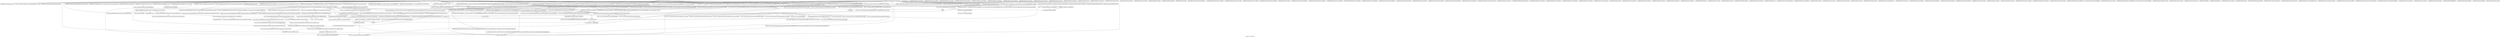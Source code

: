 digraph "Call graph: fix_ave_correlate.ll" {
	label="Call graph: fix_ave_correlate.ll";

	Node0x5577e49f6e60 [shape=record,label="{_ZN9LAMMPS_NS15FixAveCorrelateC2EPNS_6LAMMPSEiPPc}"];
	Node0x5577e49f6e60 -> Node0x5577e4a318f0;
	Node0x5577e49f6e60 -> Node0x5577e4a2fd70;
	Node0x5577e49f6e60 -> Node0x5577e4a2de90;
	Node0x5577e49f6e60 -> Node0x5577e4a91290;
	Node0x5577e49f6e60 -> Node0x5577e49a85e0;
	Node0x5577e49f6e60 -> Node0x5577e49a4b10;
	Node0x5577e49f6e60 -> Node0x5577e4aa85a0;
	Node0x5577e49f6e60 -> Node0x5577e4a9bbf0;
	Node0x5577e49f6e60 -> Node0x5577e4a8cd50;
	Node0x5577e49f6e60 -> Node0x5577e49a3cc0;
	Node0x5577e49f6e60 -> Node0x5577e49a1830;
	Node0x5577e49f6e60 -> Node0x5577e499ad00;
	Node0x5577e49f6e60 -> Node0x5577e499f9b0;
	Node0x5577e49f6e60 -> Node0x5577e49a88f0;
	Node0x5577e49f6e60 -> Node0x5577e4b32030;
	Node0x5577e49f6e60 -> Node0x5577e4aad550;
	Node0x5577e49f6e60 -> Node0x5577e49923a0;
	Node0x5577e49f6e60 -> Node0x5577e49aa320;
	Node0x5577e49f6e60 -> Node0x5577e4aad010;
	Node0x5577e49f6e60 -> Node0x5577e4975e70;
	Node0x5577e49f6e60 -> Node0x5577e49a0f90;
	Node0x5577e49f6e60 -> Node0x5577e4ab1df0;
	Node0x5577e49f6e60 -> Node0x5577e49acfb0;
	Node0x5577e49f6e60 -> Node0x5577e4979960;
	Node0x5577e49f6e60 -> Node0x5577e4aae5e0;
	Node0x5577e49f6e60 -> Node0x5577e4ab8430;
	Node0x5577e49f6e60 -> Node0x5577e4974b60;
	Node0x5577e49f6e60 -> Node0x5577e4974ab0;
	Node0x5577e49f6e60 -> Node0x5577e49798d0;
	Node0x5577e49f6e60 -> Node0x5577e4ac0e00;
	Node0x5577e49f6e60 -> Node0x5577e49783e0;
	Node0x5577e49f6e60 -> Node0x5577e49782c0;
	Node0x5577e49f6e60 -> Node0x5577e4979480;
	Node0x5577e49f6e60 -> Node0x5577e4979ab0;
	Node0x5577e49f6e60 -> Node0x5577e4abfd70;
	Node0x5577e49f6e60 -> Node0x5577e4977b90;
	Node0x5577e49f6e60 -> Node0x5577e4a2b820;
	Node0x5577e49f6e60 -> Node0x5577e4aa5560;
	Node0x5577e49f6e60 -> Node0x5577e4a29440;
	Node0x5577e49f6e60 -> Node0x5577e4b322d0;
	Node0x5577e49f6e60 -> Node0x5577e4ab3220;
	Node0x5577e49f6e60 -> Node0x5577e49e4030;
	Node0x5577e49f6e60 -> Node0x5577e4a27120;
	Node0x5577e49f6e60 -> Node0x5577e49799f0;
	Node0x5577e49f6e60 -> Node0x5577e4abbc40;
	Node0x5577e49f6e60 -> Node0x5577e4aecd10;
	Node0x5577e49f6e60 -> Node0x5577e49ec6e0;
	Node0x5577e49f6e60 -> Node0x5577e4a27630;
	Node0x5577e49f6e60 -> Node0x5577e4a25140;
	Node0x5577e49f6e60 -> Node0x5577e4a43d10;
	Node0x5577e49f6e60 -> Node0x5577e4976740;
	Node0x5577e49f6e60 -> Node0x5577e49774a0;
	Node0x5577e49f6e60 -> Node0x5577e49767b0;
	Node0x5577e49f6e60 -> Node0x5577e4979510;
	Node0x5577e4a25140 [shape=record,label="{_ZN9LAMMPS_NS15FixAveCorrelate7value_tD2Ev}"];
	Node0x5577e4a25140 -> Node0x5577e4a9bbf0;
	Node0x5577e49bced0 [shape=record,label="{_ZNSt6vectorIN9LAMMPS_NS15FixAveCorrelate7value_tESaIS2_EE17_M_realloc_insertIJRKS2_EEEvN9__gnu_cxx17__normal_iteratorIPS2_S4_EEDpOT_}"];
	Node0x5577e49bced0 -> Node0x5577e4b4c410;
	Node0x5577e49bced0 -> Node0x5577e4b322d0;
	Node0x5577e49bced0 -> Node0x5577e4b4c4c0;
	Node0x5577e49bced0 -> Node0x5577e4acf0f0;
	Node0x5577e49bced0 -> Node0x5577e49bb110;
	Node0x5577e49bced0 -> Node0x5577e49ca3e0;
	Node0x5577e49bced0 -> Node0x5577e49d6560;
	Node0x5577e49bced0 -> Node0x5577e4acff00;
	Node0x5577e49bced0 -> Node0x5577e49d8c70;
	Node0x5577e49bced0 -> Node0x5577e4b2ff80;
	Node0x5577e49bced0 -> Node0x5577e4b4bc60;
	Node0x5577e49bced0 -> Node0x5577e49dded0;
	Node0x5577e49bced0 -> Node0x5577e4b42700;
	Node0x5577e49bced0 -> Node0x5577e4b4bce0;
	Node0x5577e49bced0 -> Node0x5577e49d7500;
	Node0x5577e4a43d10 [shape=record,label="{_ZN9LAMMPS_NS7ArgInfoD2Ev}"];
	Node0x5577e4a43d10 -> Node0x5577e4a9bbf0;
	Node0x5577e49767b0 [shape=record,label="{_ZNKSt6vectorIN9LAMMPS_NS15FixAveCorrelate7value_tESaIS2_EE4sizeEv}"];
	Node0x5577e49799f0 [shape=record,label="{strcmp}"];
	Node0x5577e4ab3220 [shape=record,label="{_ZN9LAMMPS_NS5Error3allERKNSt7__cxx1112basic_stringIcSt11char_traitsIcESaIcEEEiS8_}"];
	Node0x5577e4979510 [shape=record,label="{_ZN9LAMMPS_NS5utils7numericEPKciS2_bPNS_6LAMMPSE}"];
	Node0x5577e49774a0 [shape=record,label="{fopen}"];
	Node0x5577e4976740 [shape=record,label="{_ZN9LAMMPS_NS5Error3oneIJRPcNSt7__cxx1112basic_stringIcSt11char_traitsIcESaIcEEEEEEvRKS9_iSB_DpOT_}"];
	Node0x5577e4976740 -> Node0x5577e49b68d0;
	Node0x5577e4976740 -> Node0x5577e49c2510;
	Node0x5577e4976740 -> Node0x5577e49c2f10;
	Node0x5577e4975e70 [shape=record,label="{_ZN9LAMMPS_NS5utils11getsyserrorB5cxx11Ev}"];
	Node0x5577e4b32030 [shape=record,label="{_ZdaPv}"];
	Node0x5577e4a27120 [shape=record,label="{_ZN9LAMMPS_NS5utils6strdupERKNSt7__cxx1112basic_stringIcSt11char_traitsIcESaIcEEE}"];
	Node0x5577e49e4030 [shape=record,label="{_ZN9LAMMPS_NS5Error3allIJRiEEEvRKNSt7__cxx1112basic_stringIcSt11char_traitsIcESaIcEEEiSA_DpOT_}"];
	Node0x5577e49e4030 -> Node0x5577e49b68d0;
	Node0x5577e49e4030 -> Node0x5577e49c6da0;
	Node0x5577e49e4030 -> Node0x5577e49b9d70;
	Node0x5577e4a318f0 [shape=record,label="{_ZN9LAMMPS_NS3FixC2EPNS_6LAMMPSEiPPc}"];
	Node0x5577e4a2fd70 [shape=record,label="{_ZNSt6vectorIN9LAMMPS_NS15FixAveCorrelate7value_tESaIS2_EEC2Ev}"];
	Node0x5577e4a2fd70 -> Node0x5577e49a9cf0;
	Node0x5577e4aa85a0 [shape=record,label="{_ZN9LAMMPS_NS5utils16missing_cmd_argsERKNSt7__cxx1112basic_stringIcSt11char_traitsIcESaIcEEEiS8_PNS_5ErrorE}"];
	Node0x5577e4a2de90 [shape=record,label="{_ZNSaIcEC1Ev}"];
	Node0x5577e4a91290 [shape=record,label="{_ZNSt7__cxx1112basic_stringIcSt11char_traitsIcESaIcEEC2IS3_EEPKcRKS3_}"];
	Node0x5577e4a91290 -> Node0x5577e49ad6b0;
	Node0x5577e4a91290 -> Node0x5577e49ae6a0;
	Node0x5577e4a91290 -> Node0x5577e49af7b0;
	Node0x5577e4a91290 -> Node0x5577e49b1bb0;
	Node0x5577e4a91290 -> Node0x5577e49b2610;
	Node0x5577e4b3c920 [shape=record,label="{__gxx_personality_v0}"];
	Node0x5577e4a9bbf0 [shape=record,label="{_ZNSt7__cxx1112basic_stringIcSt11char_traitsIcESaIcEED1Ev}"];
	Node0x5577e4a8cd50 [shape=record,label="{_ZNSaIcED1Ev}"];
	Node0x5577e4aad550 [shape=record,label="{_ZN9LAMMPS_NS5utils8inumericEPKciS2_bPNS_6LAMMPSE}"];
	Node0x5577e4aad010 [shape=record,label="{_ZN9LAMMPS_NS5utils11expand_argsEPKciiPPciRS4_PNS_6LAMMPSE}"];
	Node0x5577e4ab1df0 [shape=record,label="{_ZN9LAMMPS_NS7ArgInfoC1ERKNSt7__cxx1112basic_stringIcSt11char_traitsIcESaIcEEEi}"];
	Node0x5577e4aae5e0 [shape=record,label="{_ZN9LAMMPS_NS15FixAveCorrelate7value_tC2Ev}"];
	Node0x5577e4aae5e0 -> Node0x5577e49b5c70;
	Node0x5577e4ab8430 [shape=record,label="{_ZNK9LAMMPS_NS7ArgInfo8get_typeEv}"];
	Node0x5577e4ac0e00 [shape=record,label="{_ZNK9LAMMPS_NS7ArgInfo7get_dimEv}"];
	Node0x5577e4abfd70 [shape=record,label="{_ZN9LAMMPS_NS5Error3allIJRPcEEEvRKNSt7__cxx1112basic_stringIcSt11char_traitsIcESaIcEEEiSB_DpOT_}"];
	Node0x5577e4abfd70 -> Node0x5577e49b68d0;
	Node0x5577e4abfd70 -> Node0x5577e49b8660;
	Node0x5577e4abfd70 -> Node0x5577e49b9d70;
	Node0x5577e4a30ca0 [shape=record,label="{_ZN9LAMMPS_NS3Fix12pack_restartEiPd}"];
	Node0x5577e4abbc40 [shape=record,label="{_ZNK9LAMMPS_NS7ArgInfo10get_index1Ev}"];
	Node0x5577e4aecd10 [shape=record,label="{_ZNK9LAMMPS_NS7ArgInfo8get_nameEv}"];
	Node0x5577e4aecd10 -> Node0x5577e4979480;
	Node0x5577e49ec6e0 [shape=record,label="{_ZNSt7__cxx1112basic_stringIcSt11char_traitsIcESaIcEEaSEPKc}"];
	Node0x5577e4a27630 [shape=record,label="{_ZNSt6vectorIN9LAMMPS_NS15FixAveCorrelate7value_tESaIS2_EE9push_backERKS2_}"];
	Node0x5577e4a27630 -> Node0x5577e49bb110;
	Node0x5577e4a27630 -> Node0x5577e4a29440;
	Node0x5577e4a27630 -> Node0x5577e49bced0;
	Node0x5577e4a37a40 [shape=record,label="{_ZN9LAMMPS_NS3Fix15pre_force_respaEiii}"];
	Node0x5577e4a38010 [shape=record,label="{_ZN9LAMMPS_NS3Fix16post_force_respaEiii}"];
	Node0x5577e4a399c0 [shape=record,label="{_ZN9LAMMPS_NS3Fix21final_integrate_respaEii}"];
	Node0x5577e4a38550 [shape=record,label="{_ZN9LAMMPS_NS3Fix16min_pre_exchangeEv}"];
	Node0x5577e4a3a660 [shape=record,label="{_ZN9LAMMPS_NS3Fix16min_pre_neighborEv}"];
	Node0x5577e4a3af30 [shape=record,label="{_ZN9LAMMPS_NS3Fix17min_post_neighborEv}"];
	Node0x5577e49a68b0 [shape=record,label="{_ZN9LAMMPS_NS3Fix13min_pre_forceEi}"];
	Node0x5577e4a3d350 [shape=record,label="{_ZN9LAMMPS_NS3Fix15min_pre_reverseEii}"];
	Node0x5577e4a40940 [shape=record,label="{_ZN9LAMMPS_NS3Fix14min_post_forceEi}"];
	Node0x5577e4a411d0 [shape=record,label="{_ZN9LAMMPS_NS3Fix10min_energyEPd}"];
	Node0x5577e49ad9a0 [shape=record,label="{_ZN9LAMMPS_NS3Fix9min_storeEv}"];
	Node0x5577e49e9f90 [shape=record,label="{_ZN9LAMMPS_NS3Fix14min_clearstoreEv}"];
	Node0x5577e4a45190 [shape=record,label="{_ZN9LAMMPS_NS3Fix13min_pushstoreEv}"];
	Node0x5577e4a46f00 [shape=record,label="{_ZN9LAMMPS_NS3Fix12min_popstoreEv}"];
	Node0x5577e4a47c20 [shape=record,label="{_ZN9LAMMPS_NS3Fix13min_reset_refEv}"];
	Node0x5577e4a49ee0 [shape=record,label="{_ZN9LAMMPS_NS3Fix8min_stepEdPd}"];
	Node0x5577e4a4b190 [shape=record,label="{_ZN9LAMMPS_NS3Fix9max_alphaEPd}"];
	Node0x5577e4a4d6b0 [shape=record,label="{_ZN9LAMMPS_NS3Fix7min_dofEv}"];
	Node0x5577e4a4e7c0 [shape=record,label="{_ZN9LAMMPS_NS3Fix17pack_forward_commEiPiPdiS1_}"];
	Node0x5577e4a502c0 [shape=record,label="{_ZN9LAMMPS_NS3Fix19unpack_forward_commEiiPd}"];
	Node0x5577e4a51720 [shape=record,label="{_ZN9LAMMPS_NS3Fix22pack_reverse_comm_sizeEii}"];
	Node0x5577e4a52ae0 [shape=record,label="{_ZN9LAMMPS_NS3Fix17pack_reverse_commEiiPd}"];
	Node0x5577e4a53b00 [shape=record,label="{_ZN9LAMMPS_NS3Fix19unpack_reverse_commEiPiPd}"];
	Node0x5577e49ccbe0 [shape=record,label="{_ZN9LAMMPS_NS3Fix10reset_gridEv}"];
	Node0x5577e49ccff0 [shape=record,label="{_ZN9LAMMPS_NS3Fix17pack_forward_gridEiPviPi}"];
	Node0x5577e4a56f60 [shape=record,label="{_ZN9LAMMPS_NS3Fix19unpack_forward_gridEiPviPi}"];
	Node0x5577e4a57690 [shape=record,label="{_ZN9LAMMPS_NS3Fix17pack_reverse_gridEiPviPi}"];
	Node0x5577e4a9bd20 [shape=record,label="{_ZN9LAMMPS_NS3Fix19unpack_reverse_gridEiPviPi}"];
	Node0x5577e4a59760 [shape=record,label="{_ZN9LAMMPS_NS3Fix15pack_remap_gridEiPviPi}"];
	Node0x5577e4a5b060 [shape=record,label="{_ZN9LAMMPS_NS3Fix17unpack_remap_gridEiPviPi}"];
	Node0x5577e4a5b0e0 [shape=record,label="{_ZN9LAMMPS_NS3Fix16unpack_read_gridEiPc}"];
	Node0x5577e4a5cff0 [shape=record,label="{_ZN9LAMMPS_NS3Fix15pack_write_gridEiPv}"];
	Node0x5577e4a5ed30 [shape=record,label="{_ZN9LAMMPS_NS3Fix17unpack_write_gridEiPvPi}"];
	Node0x5577e4b322d0 [shape=record,label="{_ZNSt6vectorIN9LAMMPS_NS15FixAveCorrelate7value_tESaIS2_EE5beginEv}"];
	Node0x5577e4b322d0 -> Node0x5577e49c8100;
	Node0x5577e4a29440 [shape=record,label="{_ZNSt6vectorIN9LAMMPS_NS15FixAveCorrelate7value_tESaIS2_EE3endEv}"];
	Node0x5577e4a29440 -> Node0x5577e49c8100;
	Node0x5577e4aa5560 [shape=record,label="{_ZN9__gnu_cxxneIPN9LAMMPS_NS15FixAveCorrelate7value_tESt6vectorIS3_SaIS3_EEEEbRKNS_17__normal_iteratorIT_T0_EESD_}"];
	Node0x5577e4aa5560 -> Node0x5577e49ca3e0;
	Node0x5577e4a2b820 [shape=record,label="{_ZNK9__gnu_cxx17__normal_iteratorIPN9LAMMPS_NS15FixAveCorrelate7value_tESt6vectorIS3_SaIS3_EEEdeEv}"];
	Node0x5577e4977b90 [shape=record,label="{_ZNK9LAMMPS_NS6Modify17get_compute_by_idERKNSt7__cxx1112basic_stringIcSt11char_traitsIcESaIcEEE}"];
	Node0x5577e4974ab0 [shape=record,label="{_ZN9LAMMPS_NS5Error3allIJRNSt7__cxx1112basic_stringIcSt11char_traitsIcESaIcEEEEEEvRKS7_iSA_DpOT_}"];
	Node0x5577e4974ab0 -> Node0x5577e49b68d0;
	Node0x5577e4974ab0 -> Node0x5577e49cccd0;
	Node0x5577e4974ab0 -> Node0x5577e49b9d70;
	Node0x5577e4979ab0 [shape=record,label="{_ZNK9LAMMPS_NS6Modify13get_fix_by_idERKNSt7__cxx1112basic_stringIcSt11char_traitsIcESaIcEEE}"];
	Node0x5577e49782c0 [shape=record,label="{_ZN9LAMMPS_NS8Variable4findEPKc}"];
	Node0x5577e4979480 [shape=record,label="{_ZNKSt7__cxx1112basic_stringIcSt11char_traitsIcESaIcEE5c_strEv}"];
	Node0x5577e49783e0 [shape=record,label="{_ZN9LAMMPS_NS8Variable10equalstyleEi}"];
	Node0x5577e49798d0 [shape=record,label="{_ZN9LAMMPS_NS8Variable11vectorstyleEi}"];
	Node0x5577e4974b60 [shape=record,label="{_ZN9__gnu_cxx17__normal_iteratorIPN9LAMMPS_NS15FixAveCorrelate7value_tESt6vectorIS3_SaIS3_EEEppEv}"];
	Node0x5577e4979960 [shape=record,label="{clearerr}"];
	Node0x5577e49acfb0 [shape=record,label="{fprintf}"];
	Node0x5577e49a0f90 [shape=record,label="{ferror}"];
	Node0x5577e49aa320 [shape=record,label="{_ZN9LAMMPS_NS5Error3oneIJNSt7__cxx1112basic_stringIcSt11char_traitsIcESaIcEEEEEEvRKS7_iS9_DpOT_}"];
	Node0x5577e49aa320 -> Node0x5577e49b68d0;
	Node0x5577e49aa320 -> Node0x5577e49cccd0;
	Node0x5577e49aa320 -> Node0x5577e49c2f10;
	Node0x5577e49923a0 [shape=record,label="{_ZN9LAMMPS_NS8platform5ftellEP8_IO_FILE}"];
	Node0x5577e49a88f0 [shape=record,label="{_ZN9LAMMPS_NS6Memory5sfreeEPv}"];
	Node0x5577e499ad00 [shape=record,label="{_ZN9LAMMPS_NS6Memory6createIdEEPPT_RS4_iiPKc}"];
	Node0x5577e499ad00 -> Node0x5577e49d37f0;
	Node0x5577e499f9b0 [shape=record,label="{_ZN9LAMMPS_NS6Memory6createIiEEPT_RS3_iPKc}"];
	Node0x5577e499f9b0 -> Node0x5577e49d37f0;
	Node0x5577e49a1830 [shape=record,label="{_ZN9LAMMPS_NS15FixAveCorrelate9nextvalidEv}"];
	Node0x5577e49a3cc0 [shape=record,label="{_ZN9LAMMPS_NS6Modify19addstep_compute_allEl}"];
	Node0x5577e49a4b10 [shape=record,label="{_ZNSt6vectorIN9LAMMPS_NS15FixAveCorrelate7value_tESaIS2_EED2Ev}"];
	Node0x5577e49a4b10 -> Node0x5577e49d6560;
	Node0x5577e49a4b10 -> Node0x5577e49d7500;
	Node0x5577e49a4b10 -> Node0x5577e49d7a90;
	Node0x5577e49a4b10 -> Node0x5577e49d8c70;
	Node0x5577e49a85e0 [shape=record,label="{_ZN9LAMMPS_NS3FixD2Ev}"];
	Node0x5577e49d9a60 [shape=record,label="{_ZN9LAMMPS_NS15FixAveCorrelateD2Ev}"];
	Node0x5577e49d9a60 -> Node0x5577e49db8c0;
	Node0x5577e49d9a60 -> Node0x5577e49dc240;
	Node0x5577e49d9a60 -> Node0x5577e49d8c70;
	Node0x5577e49d9a60 -> Node0x5577e49a85e0;
	Node0x5577e49d9a60 -> Node0x5577e49a4b10;
	Node0x5577e49d9a60 -> Node0x5577e49dce30;
	Node0x5577e49db8c0 [shape=record,label="{_ZN9LAMMPS_NS6Memory7destroyIdEEvRPPT_}"];
	Node0x5577e49db8c0 -> Node0x5577e49a88f0;
	Node0x5577e49d8c70 [shape=record,label="{__clang_call_terminate}"];
	Node0x5577e49d8c70 -> Node0x5577e49dded0;
	Node0x5577e49d8c70 -> Node0x5577e49df7f0;
	Node0x5577e49dded0 [shape=record,label="{__cxa_begin_catch}"];
	Node0x5577e49df7f0 [shape=record,label="{_ZSt9terminatev}"];
	Node0x5577e49dc240 [shape=record,label="{_ZN9LAMMPS_NS6Memory7destroyIiEEvRPT_}"];
	Node0x5577e49dc240 -> Node0x5577e49a88f0;
	Node0x5577e49dce30 [shape=record,label="{fclose}"];
	Node0x5577e49e0b70 [shape=record,label="{_ZN9LAMMPS_NS15FixAveCorrelateD0Ev}"];
	Node0x5577e49e0b70 -> Node0x5577e49e2160;
	Node0x5577e49e2160 [shape=record,label="{_ZdlPv}"];
	Node0x5577e49e3650 [shape=record,label="{_ZN9LAMMPS_NS15FixAveCorrelate7setmaskEv}"];
	Node0x5577e49e4ca0 [shape=record,label="{_ZN9LAMMPS_NS15FixAveCorrelate4initEv}"];
	Node0x5577e49e4ca0 -> Node0x5577e4b322d0;
	Node0x5577e49e4ca0 -> Node0x5577e4a29440;
	Node0x5577e49e4ca0 -> Node0x5577e4aa5560;
	Node0x5577e49e4ca0 -> Node0x5577e4a2b820;
	Node0x5577e49e4ca0 -> Node0x5577e4977b90;
	Node0x5577e49e4ca0 -> Node0x5577e4a2de90;
	Node0x5577e49e4ca0 -> Node0x5577e4a91290;
	Node0x5577e49e4ca0 -> Node0x5577e49a3cc0;
	Node0x5577e49e4ca0 -> Node0x5577e49a1830;
	Node0x5577e49e4ca0 -> Node0x5577e4974ab0;
	Node0x5577e49e4ca0 -> Node0x5577e4a9bbf0;
	Node0x5577e49e4ca0 -> Node0x5577e4a8cd50;
	Node0x5577e49e4ca0 -> Node0x5577e4974b60;
	Node0x5577e49e4ca0 -> Node0x5577e49782c0;
	Node0x5577e49e4ca0 -> Node0x5577e4979480;
	Node0x5577e49e4ca0 -> Node0x5577e4979ab0;
	Node0x5577e4b41550 [shape=record,label="{_ZN9LAMMPS_NS15FixAveCorrelate5setupEi}"];
	Node0x5577e4b415d0 [shape=record,label="{_ZN9LAMMPS_NS15FixAveCorrelate11end_of_stepEv}"];
	Node0x5577e4b415d0 -> Node0x5577e4b41650;
	Node0x5577e4b415d0 -> Node0x5577e4b322d0;
	Node0x5577e4b415d0 -> Node0x5577e4a29440;
	Node0x5577e4b415d0 -> Node0x5577e4aa5560;
	Node0x5577e4b415d0 -> Node0x5577e4a2b820;
	Node0x5577e4b415d0 -> Node0x5577e4b41930;
	Node0x5577e4b415d0 -> Node0x5577e4a8cd50;
	Node0x5577e4b415d0 -> Node0x5577e4a9bbf0;
	Node0x5577e4b415d0 -> Node0x5577e4b417b0;
	Node0x5577e4b415d0 -> Node0x5577e4b41830;
	Node0x5577e4b415d0 -> Node0x5577e4974b60;
	Node0x5577e4b415d0 -> Node0x5577e4b418b0;
	Node0x5577e4b415d0 -> Node0x5577e49ee4c0;
	Node0x5577e4b415d0 -> Node0x5577e4979960;
	Node0x5577e4b415d0 -> Node0x5577e4b419b0;
	Node0x5577e4b415d0 -> Node0x5577e49af7b0;
	Node0x5577e4b415d0 -> Node0x5577e49e6e20;
	Node0x5577e4b415d0 -> Node0x5577e49e7530;
	Node0x5577e4b415d0 -> Node0x5577e4afa650;
	Node0x5577e4b415d0 -> Node0x5577e49acfb0;
	Node0x5577e4b415d0 -> Node0x5577e4975e70;
	Node0x5577e4b415d0 -> Node0x5577e4a91290;
	Node0x5577e4b415d0 -> Node0x5577e4a2de90;
	Node0x5577e4b415d0 -> Node0x5577e49a0f90;
	Node0x5577e4b415d0 -> Node0x5577e49ecad0;
	Node0x5577e4b415d0 -> Node0x5577e49923a0;
	Node0x5577e4b415d0 -> Node0x5577e49eba40;
	Node0x5577e4b415d0 -> Node0x5577e49aa320;
	Node0x5577e4afa650 [shape=record,label="{_ZN3fmt6v9_lmp6vprintEP8_IO_FILENS0_17basic_string_viewIcEENS0_17basic_format_argsINS0_20basic_format_contextINS0_8appenderEcEEEE}"];
	Node0x5577e4b41650 [shape=record,label="{_ZN9LAMMPS_NS6Modify17clearstep_computeEv}"];
	Node0x5577e4b417b0 [shape=record,label="{_ZN9LAMMPS_NS8Variable13compute_equalEi}"];
	Node0x5577e4b41830 [shape=record,label="{_ZN9LAMMPS_NS8Variable14compute_vectorEiPPd}"];
	Node0x5577e4b418b0 [shape=record,label="{_ZN9LAMMPS_NS6Modify15addstep_computeEl}"];
	Node0x5577e4b41930 [shape=record,label="{_ZN9LAMMPS_NS15FixAveCorrelate10accumulateEv}"];
	Node0x5577e4b41930 -> Node0x5577e49f0de0;
	Node0x5577e4b419b0 [shape=record,label="{_ZN9LAMMPS_NS8platform5fseekEP8_IO_FILEl}"];
	Node0x5577e49eba40 [shape=record,label="{fflush}"];
	Node0x5577e49ecad0 [shape=record,label="{_ZN9LAMMPS_NS8platform9ftruncateEP8_IO_FILEl}"];
	Node0x5577e49ee4c0 [shape=record,label="{_ZN9LAMMPS_NS5Error7warningIJNSt7__cxx1112basic_stringIcSt11char_traitsIcESaIcEEEEEEvRKS7_iS9_DpOT_}"];
	Node0x5577e49ee4c0 -> Node0x5577e49b68d0;
	Node0x5577e49ee4c0 -> Node0x5577e49cccd0;
	Node0x5577e49ee4c0 -> Node0x5577e49f3540;
	Node0x5577e49f0de0 [shape=record,label="{llvm.fmuladd.f64}"];
	Node0x5577e49f4420 [shape=record,label="{_ZN9LAMMPS_NS15FixAveCorrelate13compute_arrayEii}"];
	Node0x5577e49f8ad0 [shape=record,label="{_ZN9LAMMPS_NS3Fix16post_constructorEv}"];
	Node0x5577e49f92a0 [shape=record,label="{_ZN9LAMMPS_NS3Fix9init_listEiPNS_9NeighListE}"];
	Node0x5577e4a01270 [shape=record,label="{_ZN9LAMMPS_NS3Fix18setup_pre_exchangeEv}"];
	Node0x5577e4a01ab0 [shape=record,label="{_ZN9LAMMPS_NS3Fix18setup_pre_neighborEv}"];
	Node0x5577e4a03fe0 [shape=record,label="{_ZN9LAMMPS_NS3Fix19setup_post_neighborEv}"];
	Node0x5577e4a04820 [shape=record,label="{_ZN9LAMMPS_NS3Fix15setup_pre_forceEi}"];
	Node0x5577e4a068d0 [shape=record,label="{_ZN9LAMMPS_NS3Fix17setup_pre_reverseEii}"];
	Node0x5577e4a07890 [shape=record,label="{_ZN9LAMMPS_NS3Fix9min_setupEi}"];
	Node0x5577e4a08c00 [shape=record,label="{_ZN9LAMMPS_NS3Fix17initial_integrateEi}"];
	Node0x5577e4a0a390 [shape=record,label="{_ZN9LAMMPS_NS3Fix14post_integrateEv}"];
	Node0x5577e4a0b770 [shape=record,label="{_ZN9LAMMPS_NS3Fix12pre_exchangeEv}"];
	Node0x5577e4a0cf10 [shape=record,label="{_ZN9LAMMPS_NS3Fix12pre_neighborEv}"];
	Node0x5577e4a0e2f0 [shape=record,label="{_ZN9LAMMPS_NS3Fix13post_neighborEv}"];
	Node0x5577e4a0fc80 [shape=record,label="{_ZN9LAMMPS_NS3Fix9pre_forceEi}"];
	Node0x5577e4a11060 [shape=record,label="{_ZN9LAMMPS_NS3Fix11pre_reverseEii}"];
	Node0x5577e4a12620 [shape=record,label="{_ZN9LAMMPS_NS3Fix10post_forceEi}"];
	Node0x5577e4a13a00 [shape=record,label="{_ZN9LAMMPS_NS3Fix15final_integrateEv}"];
	Node0x5577e4a14ee0 [shape=record,label="{_ZN9LAMMPS_NS3Fix15fused_integrateEi}"];
	Node0x5577e4a15e60 [shape=record,label="{_ZN9LAMMPS_NS3Fix8post_runEv}"];
	Node0x5577e4a17240 [shape=record,label="{_ZN9LAMMPS_NS3Fix13write_restartEP8_IO_FILE}"];
	Node0x5577e4a18ac0 [shape=record,label="{_ZN9LAMMPS_NS3Fix18write_restart_fileEPKc}"];
	Node0x5577e4a19300 [shape=record,label="{_ZN9LAMMPS_NS3Fix7restartEPc}"];
	Node0x5577e4a1b440 [shape=record,label="{_ZN9LAMMPS_NS3Fix11grow_arraysEi}"];
	Node0x5577e4a1bed0 [shape=record,label="{_ZN9LAMMPS_NS3Fix11copy_arraysEiii}"];
	Node0x5577e4a1d2b0 [shape=record,label="{_ZN9LAMMPS_NS3Fix10set_arraysEi}"];
	Node0x5577e4a21530 [shape=record,label="{_ZN9LAMMPS_NS3Fix13update_arraysEii}"];
	Node0x5577e4a221e0 [shape=record,label="{_ZN9LAMMPS_NS3Fix12set_moleculeEiiiPdS1_S1_}"];
	Node0x5577e4a22d80 [shape=record,label="{_ZN9LAMMPS_NS3Fix11clear_bonusEv}"];
	Node0x5577e4a23930 [shape=record,label="{_ZN9LAMMPS_NS3Fix11pack_borderEiPiPd}"];
	Node0x5577e4a26cf0 [shape=record,label="{_ZN9LAMMPS_NS3Fix13unpack_borderEiiPd}"];
	Node0x5577e4a2b3f0 [shape=record,label="{_ZN9LAMMPS_NS3Fix13pack_exchangeEiPd}"];
	Node0x5577e4a2f9c0 [shape=record,label="{_ZN9LAMMPS_NS3Fix15unpack_exchangeEiPd}"];
	Node0x5577e4a31780 [shape=record,label="{_ZN9LAMMPS_NS3Fix14unpack_restartEii}"];
	Node0x5577e4a31cf0 [shape=record,label="{_ZN9LAMMPS_NS3Fix12size_restartEi}"];
	Node0x5577e4a33c10 [shape=record,label="{_ZN9LAMMPS_NS3Fix15maxsize_restartEv}"];
	Node0x5577e4a346d0 [shape=record,label="{_ZN9LAMMPS_NS3Fix21setup_pre_force_respaEii}"];
	Node0x5577e4a35a00 [shape=record,label="{_ZN9LAMMPS_NS3Fix23initial_integrate_respaEiii}"];
	Node0x5577e4a36a80 [shape=record,label="{_ZN9LAMMPS_NS3Fix20post_integrate_respaEii}"];
	Node0x5577e4a61620 [shape=record,label="{_ZN9LAMMPS_NS3Fix16get_grid_by_nameERKNSt7__cxx1112basic_stringIcSt11char_traitsIcESaIcEEERi}"];
	Node0x5577e4a98350 [shape=record,label="{_ZN9LAMMPS_NS3Fix17get_grid_by_indexEi}"];
	Node0x5577e4a412a0 [shape=record,label="{_ZN9LAMMPS_NS3Fix20get_griddata_by_nameEiRKNSt7__cxx1112basic_stringIcSt11char_traitsIcESaIcEEERi}"];
	Node0x5577e4a65ac0 [shape=record,label="{_ZN9LAMMPS_NS3Fix21get_griddata_by_indexEi}"];
	Node0x5577e4a660c0 [shape=record,label="{_ZN9LAMMPS_NS3Fix14compute_scalarEv}"];
	Node0x5577e4a66ae0 [shape=record,label="{_ZN9LAMMPS_NS3Fix14compute_vectorEi}"];
	Node0x5577e4a67690 [shape=record,label="{_ZN9LAMMPS_NS3Fix3dofEi}"];
	Node0x5577e4a67fc0 [shape=record,label="{_ZN9LAMMPS_NS3Fix6deformEi}"];
	Node0x5577e4a692c0 [shape=record,label="{_ZN9LAMMPS_NS3Fix12reset_targetEd}"];
	Node0x5577e4a6a000 [shape=record,label="{_ZN9LAMMPS_NS3Fix8reset_dtEv}"];
	Node0x5577e4a6a500 [shape=record,label="{_ZN9LAMMPS_NS3Fix16read_data_headerEPc}"];
	Node0x5577e4a6aad0 [shape=record,label="{_ZN9LAMMPS_NS3Fix17read_data_sectionEPciS1_i}"];
	Node0x5577e4a6b190 [shape=record,label="{_ZN9LAMMPS_NS3Fix20read_data_skip_linesEPc}"];
	Node0x5577e4a93e40 [shape=record,label="{_ZN9LAMMPS_NS3Fix17write_data_headerEP8_IO_FILEi}"];
	Node0x5577e4a6e360 [shape=record,label="{_ZN9LAMMPS_NS3Fix23write_data_section_sizeEiRiS1_}"];
	Node0x5577e4a6ef40 [shape=record,label="{_ZN9LAMMPS_NS3Fix23write_data_section_packEiPPd}"];
	Node0x5577e4a6fe60 [shape=record,label="{_ZN9LAMMPS_NS3Fix26write_data_section_keywordEiP8_IO_FILE}"];
	Node0x5577e4a70770 [shape=record,label="{_ZN9LAMMPS_NS3Fix18write_data_sectionEiP8_IO_FILEiPPdi}"];
	Node0x5577e4a726b0 [shape=record,label="{_ZN9LAMMPS_NS3Fix13zero_momentumEv}"];
	Node0x5577e4a73660 [shape=record,label="{_ZN9LAMMPS_NS3Fix13zero_rotationEv}"];
	Node0x5577e4a74960 [shape=record,label="{_ZN9LAMMPS_NS3Fix15rebuild_specialEv}"];
	Node0x5577e4a760b0 [shape=record,label="{_ZN9LAMMPS_NS3Fix5imageERPiRPPd}"];
	Node0x5577e4a78c00 [shape=record,label="{_ZN9LAMMPS_NS3Fix12modify_paramEiPPc}"];
	Node0x5577e4a7a250 [shape=record,label="{_ZN9LAMMPS_NS3Fix7extractEPKcRi}"];
	Node0x5577e4a7adc0 [shape=record,label="{_ZN9LAMMPS_NS3Fix12memory_usageEv}"];
	Node0x5577e49a9cf0 [shape=record,label="{_ZNSt12_Vector_baseIN9LAMMPS_NS15FixAveCorrelate7value_tESaIS2_EEC2Ev}"];
	Node0x5577e49a9cf0 -> Node0x5577e4a7fc40;
	Node0x5577e4a7fc40 [shape=record,label="{_ZNSt12_Vector_baseIN9LAMMPS_NS15FixAveCorrelate7value_tESaIS2_EE12_Vector_implC2Ev}"];
	Node0x5577e4a7fc40 -> Node0x5577e4a81da0;
	Node0x5577e4a7fc40 -> Node0x5577e4a85350;
	Node0x5577e4a81da0 [shape=record,label="{_ZNSaIN9LAMMPS_NS15FixAveCorrelate7value_tEEC2Ev}"];
	Node0x5577e4a81da0 -> Node0x5577e4a86f00;
	Node0x5577e4a85350 [shape=record,label="{_ZNSt12_Vector_baseIN9LAMMPS_NS15FixAveCorrelate7value_tESaIS2_EE17_Vector_impl_dataC2Ev}"];
	Node0x5577e4a86f00 [shape=record,label="{_ZN9__gnu_cxx13new_allocatorIN9LAMMPS_NS15FixAveCorrelate7value_tEEC2Ev}"];
	Node0x5577e49b5c70 [shape=record,label="{_ZNSt7__cxx1112basic_stringIcSt11char_traitsIcESaIcEEC1Ev}"];
	Node0x5577e4a8d130 [shape=record,label="{_ZN9LAMMPS_NS7ArgInfoD0Ev}"];
	Node0x5577e4a8d130 -> Node0x5577e4a43d10;
	Node0x5577e4a8d130 -> Node0x5577e49e2160;
	Node0x5577e49d7500 [shape=record,label="{_ZSt8_DestroyIPN9LAMMPS_NS15FixAveCorrelate7value_tES2_EvT_S4_RSaIT0_E}"];
	Node0x5577e49d7500 -> Node0x5577e4a931d0;
	Node0x5577e49d6560 [shape=record,label="{_ZNSt12_Vector_baseIN9LAMMPS_NS15FixAveCorrelate7value_tESaIS2_EE19_M_get_Tp_allocatorEv}"];
	Node0x5577e49d7a90 [shape=record,label="{_ZNSt12_Vector_baseIN9LAMMPS_NS15FixAveCorrelate7value_tESaIS2_EED2Ev}"];
	Node0x5577e49d7a90 -> Node0x5577e4b2ff80;
	Node0x5577e49d7a90 -> Node0x5577e4a98f40;
	Node0x5577e49d7a90 -> Node0x5577e49d8c70;
	Node0x5577e4a931d0 [shape=record,label="{_ZSt8_DestroyIPN9LAMMPS_NS15FixAveCorrelate7value_tEEvT_S4_}"];
	Node0x5577e4a931d0 -> Node0x5577e4a991c0;
	Node0x5577e4a991c0 [shape=record,label="{_ZNSt12_Destroy_auxILb0EE9__destroyIPN9LAMMPS_NS15FixAveCorrelate7value_tEEEvT_S6_}"];
	Node0x5577e4a991c0 -> Node0x5577e4a9b710;
	Node0x5577e4a9b710 [shape=record,label="{_ZSt8_DestroyIN9LAMMPS_NS15FixAveCorrelate7value_tEEvPT_}"];
	Node0x5577e4a9b710 -> Node0x5577e4a25140;
	Node0x5577e4b2ff80 [shape=record,label="{_ZNSt12_Vector_baseIN9LAMMPS_NS15FixAveCorrelate7value_tESaIS2_EE13_M_deallocateEPS2_m}"];
	Node0x5577e4b2ff80 -> Node0x5577e4a9de00;
	Node0x5577e4a98f40 [shape=record,label="{_ZNSt12_Vector_baseIN9LAMMPS_NS15FixAveCorrelate7value_tESaIS2_EE12_Vector_implD2Ev}"];
	Node0x5577e4a98f40 -> Node0x5577e4a9f370;
	Node0x5577e4a9de00 [shape=record,label="{_ZNSt16allocator_traitsISaIN9LAMMPS_NS15FixAveCorrelate7value_tEEE10deallocateERS3_PS2_m}"];
	Node0x5577e4a9de00 -> Node0x5577e4aa11d0;
	Node0x5577e4aa11d0 [shape=record,label="{_ZN9__gnu_cxx13new_allocatorIN9LAMMPS_NS15FixAveCorrelate7value_tEE10deallocateEPS3_m}"];
	Node0x5577e4aa11d0 -> Node0x5577e49e2160;
	Node0x5577e4a9f370 [shape=record,label="{_ZNSaIN9LAMMPS_NS15FixAveCorrelate7value_tEED2Ev}"];
	Node0x5577e4a9f370 -> Node0x5577e4ab3370;
	Node0x5577e4ab3370 [shape=record,label="{_ZN9__gnu_cxx13new_allocatorIN9LAMMPS_NS15FixAveCorrelate7value_tEED2Ev}"];
	Node0x5577e49ad6b0 [shape=record,label="{_ZNSt7__cxx1112basic_stringIcSt11char_traitsIcESaIcEE13_M_local_dataEv}"];
	Node0x5577e49ae6a0 [shape=record,label="{_ZNSt7__cxx1112basic_stringIcSt11char_traitsIcESaIcEE12_Alloc_hiderC1EPcRKS3_}"];
	Node0x5577e49b1bb0 [shape=record,label="{_ZNSt7__cxx1112basic_stringIcSt11char_traitsIcESaIcEE12_M_constructIPKcEEvT_S8_}"];
	Node0x5577e49b1bb0 -> Node0x5577e4abf9a0;
	Node0x5577e49af7b0 [shape=record,label="{_ZNSt11char_traitsIcE6lengthEPKc}"];
	Node0x5577e49af7b0 -> Node0x5577e4ac30d0;
	Node0x5577e49af7b0 -> Node0x5577e4ae7e00;
	Node0x5577e49b2610 [shape=record,label="{_ZNSt7__cxx1112basic_stringIcSt11char_traitsIcESaIcEE12_Alloc_hiderD2Ev}"];
	Node0x5577e49b2610 -> Node0x5577e4ac7aa0;
	Node0x5577e4abf9a0 [shape=record,label="{_ZNSt7__cxx1112basic_stringIcSt11char_traitsIcESaIcEE16_M_construct_auxIPKcEEvT_S8_St12__false_type}"];
	Node0x5577e4abf9a0 -> Node0x5577e4ac86f0;
	Node0x5577e4ac86f0 [shape=record,label="{_ZNSt7__cxx1112basic_stringIcSt11char_traitsIcESaIcEE12_M_constructIPKcEEvT_S8_St20forward_iterator_tag}"];
	Node0x5577e4ac86f0 -> Node0x5577e4aca8f0;
	Node0x5577e4ac86f0 -> Node0x5577e4acc4c0;
	Node0x5577e4ac86f0 -> Node0x5577e4acd030;
	Node0x5577e4ac86f0 -> Node0x5577e4acdb10;
	Node0x5577e4ac86f0 -> Node0x5577e4ace910;
	Node0x5577e4ac86f0 -> Node0x5577e4b4ba60;
	Node0x5577e4ac86f0 -> Node0x5577e4b4bae0;
	Node0x5577e4ac86f0 -> Node0x5577e4b4bb60;
	Node0x5577e4ac86f0 -> Node0x5577e49dded0;
	Node0x5577e4ac86f0 -> Node0x5577e4b4bbe0;
	Node0x5577e4ac86f0 -> Node0x5577e4b4bc60;
	Node0x5577e4ac86f0 -> Node0x5577e4b4bce0;
	Node0x5577e4ac86f0 -> Node0x5577e4b4bd60;
	Node0x5577e4ac86f0 -> Node0x5577e49d8c70;
	Node0x5577e4aca8f0 [shape=record,label="{_ZN9__gnu_cxx17__is_null_pointerIKcEEbPT_}"];
	Node0x5577e4acc4c0 [shape=record,label="{_ZSt19__throw_logic_errorPKc}"];
	Node0x5577e4acd030 [shape=record,label="{_ZSt8distanceIPKcENSt15iterator_traitsIT_E15difference_typeES3_S3_}"];
	Node0x5577e4acd030 -> Node0x5577e4b4bde0;
	Node0x5577e4acd030 -> Node0x5577e4b4be90;
	Node0x5577e4ace910 [shape=record,label="{_ZNSt7__cxx1112basic_stringIcSt11char_traitsIcESaIcEE7_M_dataEPc}"];
	Node0x5577e4acdb10 [shape=record,label="{_ZNSt7__cxx1112basic_stringIcSt11char_traitsIcESaIcEE9_M_createERmm}"];
	Node0x5577e4b4ba60 [shape=record,label="{_ZNSt7__cxx1112basic_stringIcSt11char_traitsIcESaIcEE11_M_capacityEm}"];
	Node0x5577e4b4bb60 [shape=record,label="{_ZNSt7__cxx1112basic_stringIcSt11char_traitsIcESaIcEE13_S_copy_charsEPcPKcS7_}"];
	Node0x5577e4b4bae0 [shape=record,label="{_ZNKSt7__cxx1112basic_stringIcSt11char_traitsIcESaIcEE7_M_dataEv}"];
	Node0x5577e4b4bbe0 [shape=record,label="{_ZNSt7__cxx1112basic_stringIcSt11char_traitsIcESaIcEE10_M_disposeEv}"];
	Node0x5577e4b4bc60 [shape=record,label="{__cxa_rethrow}"];
	Node0x5577e4b4bce0 [shape=record,label="{__cxa_end_catch}"];
	Node0x5577e4b4bd60 [shape=record,label="{_ZNSt7__cxx1112basic_stringIcSt11char_traitsIcESaIcEE13_M_set_lengthEm}"];
	Node0x5577e4b4be90 [shape=record,label="{_ZSt10__distanceIPKcENSt15iterator_traitsIT_E15difference_typeES3_S3_St26random_access_iterator_tag}"];
	Node0x5577e4b4bde0 [shape=record,label="{_ZSt19__iterator_categoryIPKcENSt15iterator_traitsIT_E17iterator_categoryERKS3_}"];
	Node0x5577e4ac30d0 [shape=record,label="{_ZN9__gnu_cxx11char_traitsIcE6lengthEPKc}"];
	Node0x5577e4ac30d0 -> Node0x5577e4b4c090;
	Node0x5577e4ae7e00 [shape=record,label="{strlen}"];
	Node0x5577e4b4c090 [shape=record,label="{_ZN9__gnu_cxx11char_traitsIcE2eqERKcS3_}"];
	Node0x5577e4ac7aa0 [shape=record,label="{_ZNSaIcED2Ev}"];
	Node0x5577e49b9d70 [shape=record,label="{_ZN9LAMMPS_NS5Error4_allERKNSt7__cxx1112basic_stringIcSt11char_traitsIcESaIcEEEiN3fmt6v9_lmp17basic_string_viewIcEENSA_17basic_format_argsINSA_20basic_format_contextINSA_8appenderEcEEEE}"];
	Node0x5577e49b68d0 [shape=record,label="{_ZN3fmt6v9_lmp17basic_string_viewIcEC2ISt11char_traitsIcESaIcEEERKNSt7__cxx1112basic_stringIcT_T0_EE}"];
	Node0x5577e49b68d0 -> Node0x5577e4b4c1d0;
	Node0x5577e49b68d0 -> Node0x5577e4b4c280;
	Node0x5577e49b8660 [shape=record,label="{_ZN3fmt6v9_lmp16make_format_argsINS0_20basic_format_contextINS0_8appenderEcEEJRPcEEENS0_16format_arg_storeIT_JDpNSt9remove_cvINSt16remove_referenceIT0_E4typeEE4typeEEEEDpOSB_}"];
	Node0x5577e49b8660 -> Node0x5577e49e7530;
	Node0x5577e4b4c1d0 [shape=record,label="{_ZNKSt7__cxx1112basic_stringIcSt11char_traitsIcESaIcEE4dataEv}"];
	Node0x5577e4b4c280 [shape=record,label="{_ZNKSt7__cxx1112basic_stringIcSt11char_traitsIcESaIcEE4sizeEv}"];
	Node0x5577e49e7530 [shape=record,label="{llvm.memcpy.p0.p0.i64}"];
	Node0x5577e49bb110 [shape=record,label="{_ZNSt16allocator_traitsISaIN9LAMMPS_NS15FixAveCorrelate7value_tEEE9constructIS2_JRKS2_EEEvRS3_PT_DpOT0_}"];
	Node0x5577e49bb110 -> Node0x5577e4b4c360;
	Node0x5577e4b4c4c0 [shape=record,label="{_ZN9__gnu_cxxmiIPN9LAMMPS_NS15FixAveCorrelate7value_tESt6vectorIS3_SaIS3_EEEENS_17__normal_iteratorIT_T0_E15difference_typeERKSB_SE_}"];
	Node0x5577e4b4c4c0 -> Node0x5577e49ca3e0;
	Node0x5577e4b4c360 [shape=record,label="{_ZN9__gnu_cxx13new_allocatorIN9LAMMPS_NS15FixAveCorrelate7value_tEE9constructIS3_JRKS3_EEEvPT_DpOT0_}"];
	Node0x5577e4b4c360 -> Node0x5577e4ad2b80;
	Node0x5577e4ad2b80 [shape=record,label="{_ZN9LAMMPS_NS15FixAveCorrelate7value_tC2ERKS1_}"];
	Node0x5577e4ad2b80 -> Node0x5577e49e7530;
	Node0x5577e4ad2b80 -> Node0x5577e4ad44d0;
	Node0x5577e4ad44d0 [shape=record,label="{_ZNSt7__cxx1112basic_stringIcSt11char_traitsIcESaIcEEC1ERKS4_}"];
	Node0x5577e4b4c410 [shape=record,label="{_ZNKSt6vectorIN9LAMMPS_NS15FixAveCorrelate7value_tESaIS2_EE12_M_check_lenEmPKc}"];
	Node0x5577e4b4c410 -> Node0x5577e4ad6f90;
	Node0x5577e4b4c410 -> Node0x5577e49767b0;
	Node0x5577e4b4c410 -> Node0x5577e4ad8010;
	Node0x5577e4b4c410 -> Node0x5577e4ad8f70;
	Node0x5577e4acf0f0 [shape=record,label="{_ZNSt12_Vector_baseIN9LAMMPS_NS15FixAveCorrelate7value_tESaIS2_EE11_M_allocateEm}"];
	Node0x5577e4acf0f0 -> Node0x5577e4ad9f90;
	Node0x5577e4acff00 [shape=record,label="{_ZNSt6vectorIN9LAMMPS_NS15FixAveCorrelate7value_tESaIS2_EE11_S_relocateEPS2_S5_S5_RS3_}"];
	Node0x5577e4acff00 -> Node0x5577e4adb010;
	Node0x5577e49ca3e0 [shape=record,label="{_ZNK9__gnu_cxx17__normal_iteratorIPN9LAMMPS_NS15FixAveCorrelate7value_tESt6vectorIS3_SaIS3_EEE4baseEv}"];
	Node0x5577e4b42700 [shape=record,label="{_ZNSt16allocator_traitsISaIN9LAMMPS_NS15FixAveCorrelate7value_tEEE7destroyIS2_EEvRS3_PT_}"];
	Node0x5577e4b42700 -> Node0x5577e4add5e0;
	Node0x5577e4ad6f90 [shape=record,label="{_ZNKSt6vectorIN9LAMMPS_NS15FixAveCorrelate7value_tESaIS2_EE8max_sizeEv}"];
	Node0x5577e4ad6f90 -> Node0x5577e4a37f20;
	Node0x5577e4ad6f90 -> Node0x5577e4adfd30;
	Node0x5577e4ad8010 [shape=record,label="{_ZSt20__throw_length_errorPKc}"];
	Node0x5577e4ad8f70 [shape=record,label="{_ZSt3maxImERKT_S2_S2_}"];
	Node0x5577e4adfd30 [shape=record,label="{_ZNSt6vectorIN9LAMMPS_NS15FixAveCorrelate7value_tESaIS2_EE11_S_max_sizeERKS3_}"];
	Node0x5577e4adfd30 -> Node0x5577e4ae0390;
	Node0x5577e4adfd30 -> Node0x5577e4a65950;
	Node0x5577e4adfd30 -> Node0x5577e49d8c70;
	Node0x5577e4a37f20 [shape=record,label="{_ZNKSt12_Vector_baseIN9LAMMPS_NS15FixAveCorrelate7value_tESaIS2_EE19_M_get_Tp_allocatorEv}"];
	Node0x5577e4ae0390 [shape=record,label="{_ZNSt16allocator_traitsISaIN9LAMMPS_NS15FixAveCorrelate7value_tEEE8max_sizeERKS3_}"];
	Node0x5577e4ae0390 -> Node0x5577e4a65b90;
	Node0x5577e4a65950 [shape=record,label="{_ZSt3minImERKT_S2_S2_}"];
	Node0x5577e4a65b90 [shape=record,label="{_ZNK9__gnu_cxx13new_allocatorIN9LAMMPS_NS15FixAveCorrelate7value_tEE8max_sizeEv}"];
	Node0x5577e4ad9f90 [shape=record,label="{_ZNSt16allocator_traitsISaIN9LAMMPS_NS15FixAveCorrelate7value_tEEE8allocateERS3_m}"];
	Node0x5577e4ad9f90 -> Node0x5577e4ae3b10;
	Node0x5577e4ae3b10 [shape=record,label="{_ZN9__gnu_cxx13new_allocatorIN9LAMMPS_NS15FixAveCorrelate7value_tEE8allocateEmPKv}"];
	Node0x5577e4ae3b10 -> Node0x5577e4a65b90;
	Node0x5577e4ae3b10 -> Node0x5577e4ae49f0;
	Node0x5577e4ae3b10 -> Node0x5577e4ae5360;
	Node0x5577e4ae49f0 [shape=record,label="{_ZSt17__throw_bad_allocv}"];
	Node0x5577e4ae5360 [shape=record,label="{_Znwm}"];
	Node0x5577e4adb010 [shape=record,label="{_ZNSt6vectorIN9LAMMPS_NS15FixAveCorrelate7value_tESaIS2_EE14_S_do_relocateEPS2_S5_S5_RS3_St17integral_constantIbLb1EE}"];
	Node0x5577e4adb010 -> Node0x5577e4ae72e0;
	Node0x5577e4ae72e0 [shape=record,label="{_ZSt12__relocate_aIPN9LAMMPS_NS15FixAveCorrelate7value_tES3_SaIS2_EET0_T_S6_S5_RT1_}"];
	Node0x5577e4ae72e0 -> Node0x5577e4ae86d0;
	Node0x5577e4ae72e0 -> Node0x5577e4a38d90;
	Node0x5577e4a38d90 [shape=record,label="{_ZSt14__relocate_a_1IPN9LAMMPS_NS15FixAveCorrelate7value_tES3_SaIS2_EET0_T_S6_S5_RT1_}"];
	Node0x5577e4a38d90 -> Node0x5577e4aea890;
	Node0x5577e4ae86d0 [shape=record,label="{_ZSt12__niter_baseIPN9LAMMPS_NS15FixAveCorrelate7value_tEET_S4_}"];
	Node0x5577e4aea890 [shape=record,label="{_ZSt19__relocate_object_aIN9LAMMPS_NS15FixAveCorrelate7value_tES2_SaIS2_EEvPT_PT0_RT1_}"];
	Node0x5577e4aea890 -> Node0x5577e4a3a570;
	Node0x5577e4aea890 -> Node0x5577e4b42700;
	Node0x5577e4a3a570 [shape=record,label="{_ZNSt16allocator_traitsISaIN9LAMMPS_NS15FixAveCorrelate7value_tEEE9constructIS2_JS2_EEEvRS3_PT_DpOT0_}"];
	Node0x5577e4a3a570 -> Node0x5577e4aec150;
	Node0x5577e4aec150 [shape=record,label="{_ZN9__gnu_cxx13new_allocatorIN9LAMMPS_NS15FixAveCorrelate7value_tEE9constructIS3_JS3_EEEvPT_DpOT0_}"];
	Node0x5577e4aec150 -> Node0x5577e4aecdf0;
	Node0x5577e4aecdf0 [shape=record,label="{_ZN9LAMMPS_NS15FixAveCorrelate7value_tC2EOS1_}"];
	Node0x5577e4aecdf0 -> Node0x5577e49e7530;
	Node0x5577e4aecdf0 -> Node0x5577e4aee2f0;
	Node0x5577e4aee2f0 [shape=record,label="{_ZNSt7__cxx1112basic_stringIcSt11char_traitsIcESaIcEEC1EOS4_}"];
	Node0x5577e4add5e0 [shape=record,label="{_ZN9__gnu_cxx13new_allocatorIN9LAMMPS_NS15FixAveCorrelate7value_tEE7destroyIS3_EEvPT_}"];
	Node0x5577e4add5e0 -> Node0x5577e4a25140;
	Node0x5577e49c2f10 [shape=record,label="{_ZN9LAMMPS_NS5Error4_oneERKNSt7__cxx1112basic_stringIcSt11char_traitsIcESaIcEEEiN3fmt6v9_lmp17basic_string_viewIcEENSA_17basic_format_argsINSA_20basic_format_contextINSA_8appenderEcEEEE}"];
	Node0x5577e49c2510 [shape=record,label="{_ZN3fmt6v9_lmp16make_format_argsINS0_20basic_format_contextINS0_8appenderEcEEJRPcRNSt7__cxx1112basic_stringIcSt11char_traitsIcESaIcEEEEEENS0_16format_arg_storeIT_JDpNSt9remove_cvINSt16remove_referenceIT0_E4typeEE4typeEEEEDpOSI_}"];
	Node0x5577e49c2510 -> Node0x5577e4aef580;
	Node0x5577e49c2510 -> Node0x5577e49e7530;
	Node0x5577e49c2510 -> Node0x5577e4af0720;
	Node0x5577e49c2510 -> Node0x5577e4af0f80;
	Node0x5577e4aef580 [shape=record,label="{_ZN3fmt6v9_lmp6detail14to_string_viewIcSt11char_traitsIcESaIcEEENS0_17basic_string_viewIT_EERKNSt7__cxx1112basic_stringIS7_T0_T1_EE}"];
	Node0x5577e4aef580 -> Node0x5577e49b68d0;
	Node0x5577e4af0720 [shape=record,label="{_ZNK3fmt6v9_lmp17basic_string_viewIcE4dataEv}"];
	Node0x5577e4af0f80 [shape=record,label="{_ZNK3fmt6v9_lmp17basic_string_viewIcE4sizeEv}"];
	Node0x5577e49c6da0 [shape=record,label="{_ZN3fmt6v9_lmp16make_format_argsINS0_20basic_format_contextINS0_8appenderEcEEJRiEEENS0_16format_arg_storeIT_JDpNSt9remove_cvINSt16remove_referenceIT0_E4typeEE4typeEEEEDpOSA_}"];
	Node0x5577e49c6da0 -> Node0x5577e49e7530;
	Node0x5577e49c8100 [shape=record,label="{_ZN9__gnu_cxx17__normal_iteratorIPN9LAMMPS_NS15FixAveCorrelate7value_tESt6vectorIS3_SaIS3_EEEC2ERKS4_}"];
	Node0x5577e49cccd0 [shape=record,label="{_ZN3fmt6v9_lmp16make_format_argsINS0_20basic_format_contextINS0_8appenderEcEEJRNSt7__cxx1112basic_stringIcSt11char_traitsIcESaIcEEEEEENS0_16format_arg_storeIT_JDpNSt9remove_cvINSt16remove_referenceIT0_E4typeEE4typeEEEEDpOSG_}"];
	Node0x5577e49cccd0 -> Node0x5577e4aef580;
	Node0x5577e49cccd0 -> Node0x5577e49e7530;
	Node0x5577e49cccd0 -> Node0x5577e4af0720;
	Node0x5577e49cccd0 -> Node0x5577e4af0f80;
	Node0x5577e49d37f0 [shape=record,label="{_ZN9LAMMPS_NS6Memory7smallocElPKc}"];
	Node0x5577e49e6e20 [shape=record,label="{_ZN3fmt6v9_lmp16make_format_argsINS0_20basic_format_contextINS0_8appenderEcEEJRlRiEEENS0_16format_arg_storeIT_JDpNSt9remove_cvINSt16remove_referenceIT0_E4typeEE4typeEEEEDpOSB_}"];
	Node0x5577e49e6e20 -> Node0x5577e49e7530;
	Node0x5577e49f3540 [shape=record,label="{_ZN9LAMMPS_NS5Error8_warningERKNSt7__cxx1112basic_stringIcSt11char_traitsIcESaIcEEEiN3fmt6v9_lmp17basic_string_viewIcEENSA_17basic_format_argsINSA_20basic_format_contextINSA_8appenderEcEEEE}"];
}
